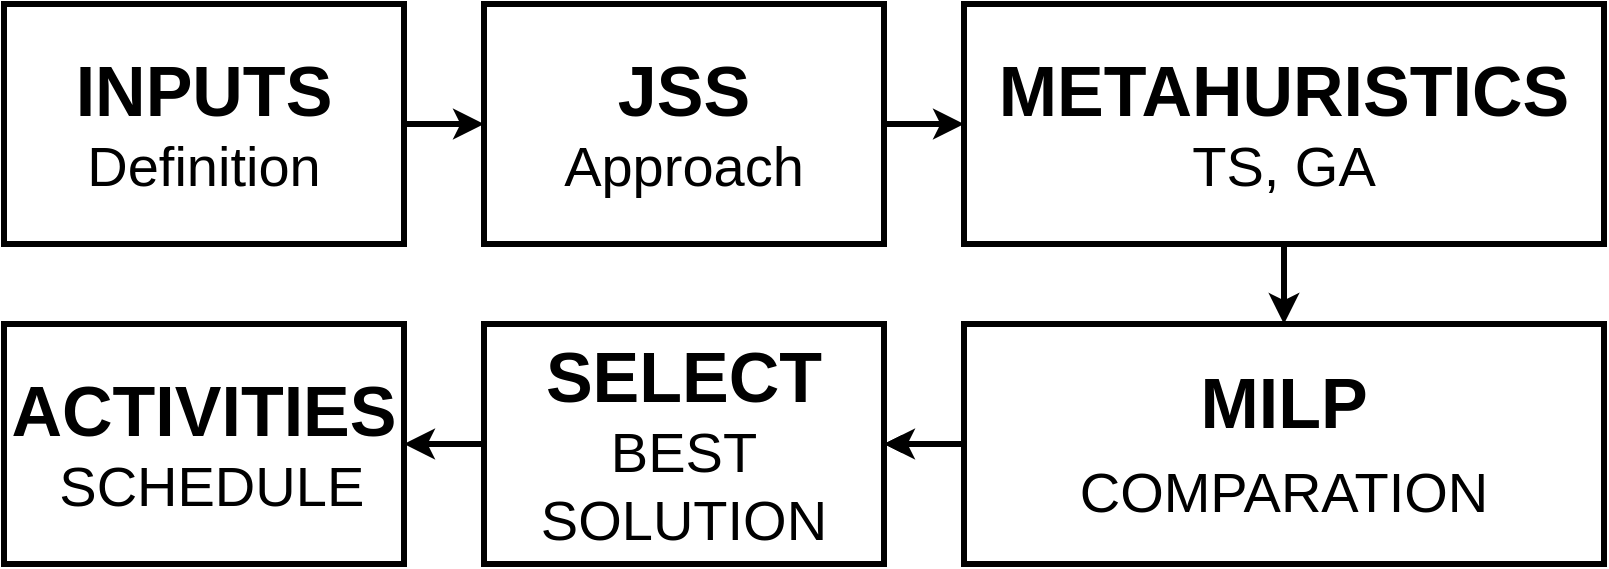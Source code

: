 <mxfile version="26.0.3">
  <diagram name="Página-1" id="vJcUxD-9R3zmkLj-b6gD">
    <mxGraphModel dx="1434" dy="780" grid="1" gridSize="10" guides="1" tooltips="1" connect="1" arrows="1" fold="1" page="1" pageScale="1" pageWidth="1169" pageHeight="827" background="none" math="0" shadow="0">
      <root>
        <mxCell id="0" />
        <mxCell id="1" parent="0" />
        <mxCell id="ltZokjYqiID-09ym16MI-4" style="edgeStyle=orthogonalEdgeStyle;rounded=0;orthogonalLoop=1;jettySize=auto;html=1;exitX=1;exitY=0.5;exitDx=0;exitDy=0;strokeWidth=3;" parent="1" source="ltZokjYqiID-09ym16MI-1" target="ltZokjYqiID-09ym16MI-2" edge="1">
          <mxGeometry relative="1" as="geometry" />
        </mxCell>
        <mxCell id="ltZokjYqiID-09ym16MI-1" value="&lt;font style=&quot;font-size: 35px;&quot;&gt;&lt;b style=&quot;&quot;&gt;INPUTS&lt;/b&gt;&lt;/font&gt;&lt;div&gt;&lt;font style=&quot;font-size: 28px;&quot;&gt;Definition&lt;/font&gt;&lt;/div&gt;" style="rounded=0;whiteSpace=wrap;html=1;strokeWidth=3;" parent="1" vertex="1">
          <mxGeometry x="80" y="120" width="200" height="120" as="geometry" />
        </mxCell>
        <mxCell id="ltZokjYqiID-09ym16MI-6" style="edgeStyle=orthogonalEdgeStyle;rounded=0;orthogonalLoop=1;jettySize=auto;html=1;exitX=1;exitY=0.5;exitDx=0;exitDy=0;entryX=0;entryY=0.5;entryDx=0;entryDy=0;strokeWidth=3;" parent="1" source="ltZokjYqiID-09ym16MI-2" target="ltZokjYqiID-09ym16MI-3" edge="1">
          <mxGeometry relative="1" as="geometry" />
        </mxCell>
        <mxCell id="ltZokjYqiID-09ym16MI-2" value="&lt;strong&gt;&lt;font style=&quot;font-size: 35px;&quot;&gt;JSS&lt;/font&gt;&lt;/strong&gt;&lt;div&gt;&lt;font style=&quot;font-size: 28px;&quot;&gt;Approach&lt;/font&gt;&lt;/div&gt;" style="rounded=0;whiteSpace=wrap;html=1;strokeWidth=3;" parent="1" vertex="1">
          <mxGeometry x="320" y="120" width="200" height="120" as="geometry" />
        </mxCell>
        <mxCell id="ltZokjYqiID-09ym16MI-8" style="edgeStyle=orthogonalEdgeStyle;rounded=0;orthogonalLoop=1;jettySize=auto;html=1;exitX=0.5;exitY=1;exitDx=0;exitDy=0;entryX=0.5;entryY=0;entryDx=0;entryDy=0;strokeWidth=3;" parent="1" source="ltZokjYqiID-09ym16MI-3" target="ltZokjYqiID-09ym16MI-7" edge="1">
          <mxGeometry relative="1" as="geometry" />
        </mxCell>
        <mxCell id="ltZokjYqiID-09ym16MI-3" value="&lt;font style=&quot;font-size: 35px;&quot;&gt;&lt;b&gt;METAHURISTICS&lt;/b&gt;&lt;/font&gt;&lt;div&gt;&lt;font style=&quot;font-size: 28px;&quot;&gt;TS, GA&lt;/font&gt;&lt;/div&gt;" style="rounded=0;whiteSpace=wrap;html=1;strokeWidth=3;" parent="1" vertex="1">
          <mxGeometry x="560" y="120" width="320" height="120" as="geometry" />
        </mxCell>
        <mxCell id="ltZokjYqiID-09ym16MI-11" style="edgeStyle=orthogonalEdgeStyle;rounded=0;orthogonalLoop=1;jettySize=auto;html=1;exitX=0;exitY=0.5;exitDx=0;exitDy=0;entryX=1;entryY=0.5;entryDx=0;entryDy=0;" parent="1" source="ltZokjYqiID-09ym16MI-7" target="ltZokjYqiID-09ym16MI-9" edge="1">
          <mxGeometry relative="1" as="geometry" />
        </mxCell>
        <mxCell id="ltZokjYqiID-09ym16MI-13" value="" style="edgeStyle=orthogonalEdgeStyle;rounded=0;orthogonalLoop=1;jettySize=auto;html=1;strokeWidth=3;" parent="1" source="ltZokjYqiID-09ym16MI-7" target="ltZokjYqiID-09ym16MI-9" edge="1">
          <mxGeometry relative="1" as="geometry" />
        </mxCell>
        <mxCell id="ltZokjYqiID-09ym16MI-7" value="&lt;b style=&quot;font-size: 35px;&quot;&gt;MILP&lt;/b&gt;&lt;div&gt;&lt;b style=&quot;font-size: 35px;&quot;&gt;&lt;/b&gt;&lt;font style=&quot;font-size: 28px;&quot;&gt;COMPARATION&lt;/font&gt;&lt;/div&gt;" style="rounded=0;whiteSpace=wrap;html=1;strokeWidth=3;" parent="1" vertex="1">
          <mxGeometry x="560" y="280" width="320" height="120" as="geometry" />
        </mxCell>
        <mxCell id="ltZokjYqiID-09ym16MI-12" style="edgeStyle=orthogonalEdgeStyle;rounded=0;orthogonalLoop=1;jettySize=auto;html=1;exitX=0;exitY=0.5;exitDx=0;exitDy=0;entryX=1;entryY=0.5;entryDx=0;entryDy=0;strokeWidth=3;" parent="1" source="ltZokjYqiID-09ym16MI-9" target="ltZokjYqiID-09ym16MI-10" edge="1">
          <mxGeometry relative="1" as="geometry" />
        </mxCell>
        <mxCell id="ltZokjYqiID-09ym16MI-9" value="&lt;span style=&quot;font-size: 35px;&quot;&gt;&lt;b&gt;SELECT&lt;/b&gt;&lt;/span&gt;&lt;br&gt;&lt;div&gt;&lt;font style=&quot;font-size: 28px;&quot;&gt;BEST SOLUTION&lt;/font&gt;&lt;/div&gt;" style="rounded=0;whiteSpace=wrap;html=1;strokeWidth=3;" parent="1" vertex="1">
          <mxGeometry x="320" y="280" width="200" height="120" as="geometry" />
        </mxCell>
        <mxCell id="ltZokjYqiID-09ym16MI-10" value="&lt;span style=&quot;font-size: 35px;&quot;&gt;&lt;b&gt;ACTIVITIES&lt;/b&gt;&lt;/span&gt;&lt;br&gt;&lt;div&gt;&lt;span style=&quot;font-size: 28px;&quot;&gt;&amp;nbsp;SCHEDULE&lt;/span&gt;&lt;/div&gt;" style="rounded=0;whiteSpace=wrap;html=1;strokeWidth=3;" parent="1" vertex="1">
          <mxGeometry x="80" y="280" width="200" height="120" as="geometry" />
        </mxCell>
      </root>
    </mxGraphModel>
  </diagram>
</mxfile>
